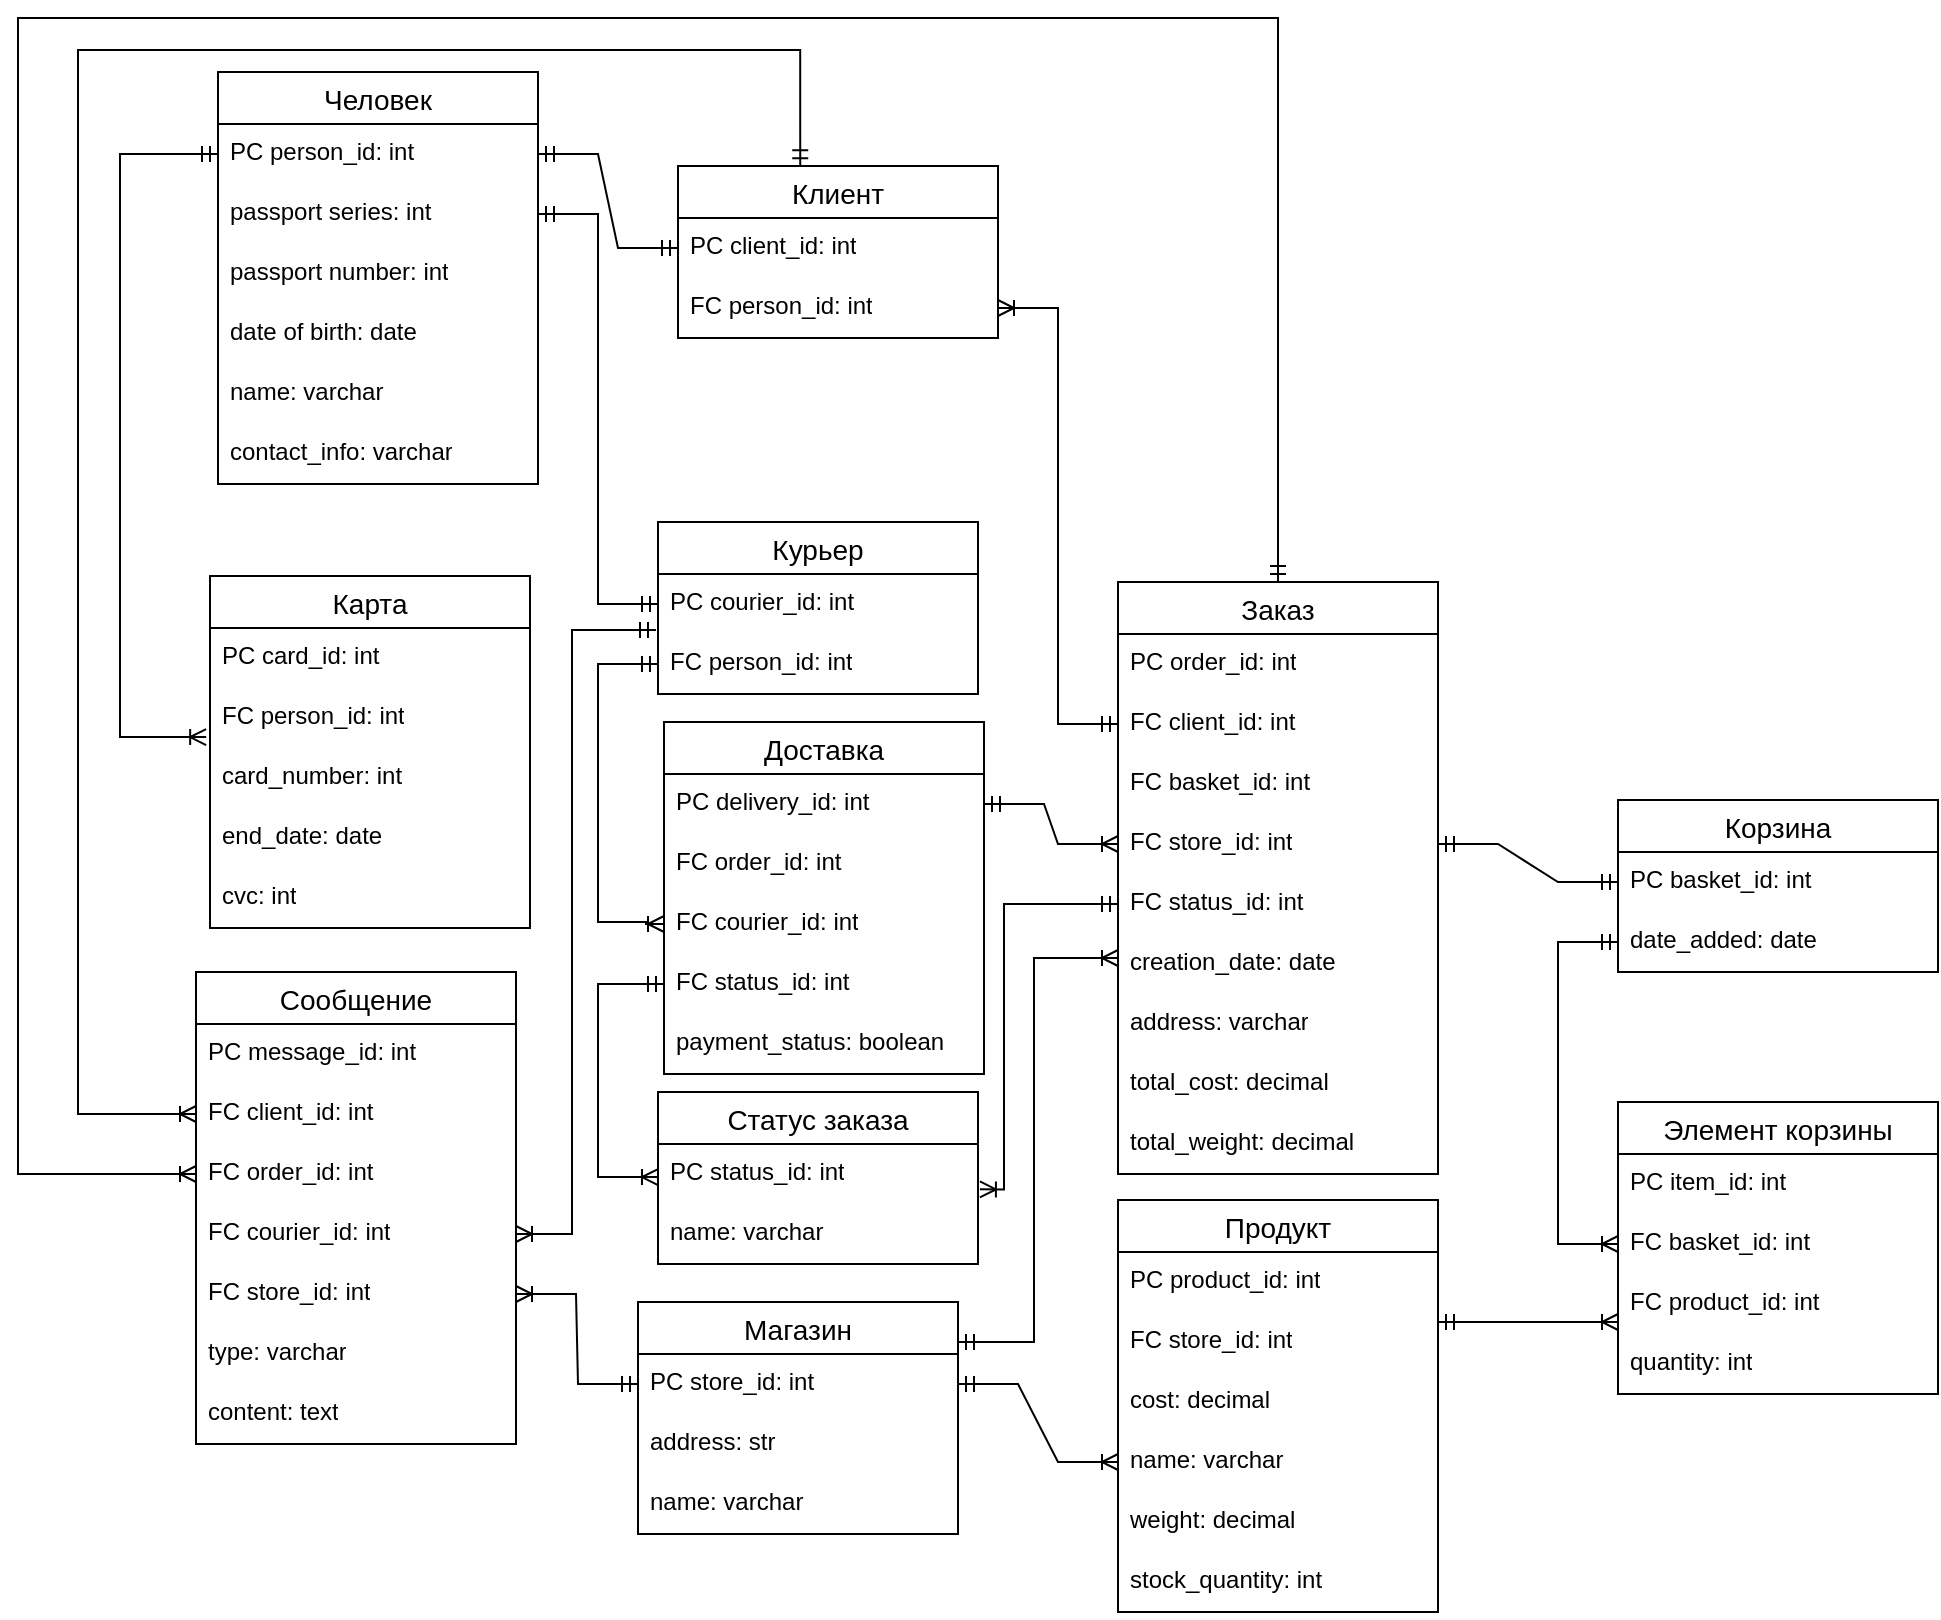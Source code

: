<mxfile version="27.0.6">
  <diagram id="C5RBs43oDa-KdzZeNtuy" name="Page-1">
    <mxGraphModel dx="2500" dy="2152" grid="0" gridSize="10" guides="1" tooltips="1" connect="1" arrows="1" fold="1" page="1" pageScale="1" pageWidth="827" pageHeight="1169" math="0" shadow="0">
      <root>
        <mxCell id="WIyWlLk6GJQsqaUBKTNV-0" />
        <mxCell id="WIyWlLk6GJQsqaUBKTNV-1" parent="WIyWlLk6GJQsqaUBKTNV-0" />
        <mxCell id="uHgXKXDIV87PHhydVyIA-24" value="Заказ" style="swimlane;fontStyle=0;childLayout=stackLayout;horizontal=1;startSize=26;horizontalStack=0;resizeParent=1;resizeParentMax=0;resizeLast=0;collapsible=1;marginBottom=0;align=center;fontSize=14;" parent="WIyWlLk6GJQsqaUBKTNV-1" vertex="1">
          <mxGeometry x="290" y="280" width="160" height="296" as="geometry" />
        </mxCell>
        <mxCell id="uHgXKXDIV87PHhydVyIA-25" value="PC order_id: int" style="text;strokeColor=none;fillColor=none;spacingLeft=4;spacingRight=4;overflow=hidden;rotatable=0;points=[[0,0.5],[1,0.5]];portConstraint=eastwest;fontSize=12;whiteSpace=wrap;html=1;" parent="uHgXKXDIV87PHhydVyIA-24" vertex="1">
          <mxGeometry y="26" width="160" height="30" as="geometry" />
        </mxCell>
        <mxCell id="uHgXKXDIV87PHhydVyIA-26" value="FC client_id: int" style="text;strokeColor=none;fillColor=none;spacingLeft=4;spacingRight=4;overflow=hidden;rotatable=0;points=[[0,0.5],[1,0.5]];portConstraint=eastwest;fontSize=12;whiteSpace=wrap;html=1;" parent="uHgXKXDIV87PHhydVyIA-24" vertex="1">
          <mxGeometry y="56" width="160" height="30" as="geometry" />
        </mxCell>
        <mxCell id="uHgXKXDIV87PHhydVyIA-133" value="FC basket_id: int" style="text;strokeColor=none;fillColor=none;spacingLeft=4;spacingRight=4;overflow=hidden;rotatable=0;points=[[0,0.5],[1,0.5]];portConstraint=eastwest;fontSize=12;whiteSpace=wrap;html=1;" parent="uHgXKXDIV87PHhydVyIA-24" vertex="1">
          <mxGeometry y="86" width="160" height="30" as="geometry" />
        </mxCell>
        <mxCell id="uHgXKXDIV87PHhydVyIA-27" value="FC store_id: int" style="text;strokeColor=none;fillColor=none;spacingLeft=4;spacingRight=4;overflow=hidden;rotatable=0;points=[[0,0.5],[1,0.5]];portConstraint=eastwest;fontSize=12;whiteSpace=wrap;html=1;" parent="uHgXKXDIV87PHhydVyIA-24" vertex="1">
          <mxGeometry y="116" width="160" height="30" as="geometry" />
        </mxCell>
        <mxCell id="uHgXKXDIV87PHhydVyIA-33" value="FC status_id: int" style="text;strokeColor=none;fillColor=none;spacingLeft=4;spacingRight=4;overflow=hidden;rotatable=0;points=[[0,0.5],[1,0.5]];portConstraint=eastwest;fontSize=12;whiteSpace=wrap;html=1;" parent="uHgXKXDIV87PHhydVyIA-24" vertex="1">
          <mxGeometry y="146" width="160" height="30" as="geometry" />
        </mxCell>
        <mxCell id="uHgXKXDIV87PHhydVyIA-32" value="creation_date: date" style="text;strokeColor=none;fillColor=none;spacingLeft=4;spacingRight=4;overflow=hidden;rotatable=0;points=[[0,0.5],[1,0.5]];portConstraint=eastwest;fontSize=12;whiteSpace=wrap;html=1;" parent="uHgXKXDIV87PHhydVyIA-24" vertex="1">
          <mxGeometry y="176" width="160" height="30" as="geometry" />
        </mxCell>
        <mxCell id="uHgXKXDIV87PHhydVyIA-134" value="address: varchar" style="text;strokeColor=none;fillColor=none;spacingLeft=4;spacingRight=4;overflow=hidden;rotatable=0;points=[[0,0.5],[1,0.5]];portConstraint=eastwest;fontSize=12;whiteSpace=wrap;html=1;" parent="uHgXKXDIV87PHhydVyIA-24" vertex="1">
          <mxGeometry y="206" width="160" height="30" as="geometry" />
        </mxCell>
        <mxCell id="0RMUDWUstoebkGsscd-a-1" value="total_cost: decimal" style="text;strokeColor=none;fillColor=none;spacingLeft=4;spacingRight=4;overflow=hidden;rotatable=0;points=[[0,0.5],[1,0.5]];portConstraint=eastwest;fontSize=12;whiteSpace=wrap;html=1;" parent="uHgXKXDIV87PHhydVyIA-24" vertex="1">
          <mxGeometry y="236" width="160" height="30" as="geometry" />
        </mxCell>
        <mxCell id="uHgXKXDIV87PHhydVyIA-34" value="total_weight: decimal" style="text;strokeColor=none;fillColor=none;spacingLeft=4;spacingRight=4;overflow=hidden;rotatable=0;points=[[0,0.5],[1,0.5]];portConstraint=eastwest;fontSize=12;whiteSpace=wrap;html=1;" parent="uHgXKXDIV87PHhydVyIA-24" vertex="1">
          <mxGeometry y="266" width="160" height="30" as="geometry" />
        </mxCell>
        <mxCell id="uHgXKXDIV87PHhydVyIA-28" value="Магазин" style="swimlane;fontStyle=0;childLayout=stackLayout;horizontal=1;startSize=26;horizontalStack=0;resizeParent=1;resizeParentMax=0;resizeLast=0;collapsible=1;marginBottom=0;align=center;fontSize=14;" parent="WIyWlLk6GJQsqaUBKTNV-1" vertex="1">
          <mxGeometry x="50" y="640" width="160" height="116" as="geometry" />
        </mxCell>
        <mxCell id="uHgXKXDIV87PHhydVyIA-29" value="PC store_id: int" style="text;strokeColor=none;fillColor=none;spacingLeft=4;spacingRight=4;overflow=hidden;rotatable=0;points=[[0,0.5],[1,0.5]];portConstraint=eastwest;fontSize=12;whiteSpace=wrap;html=1;" parent="uHgXKXDIV87PHhydVyIA-28" vertex="1">
          <mxGeometry y="26" width="160" height="30" as="geometry" />
        </mxCell>
        <mxCell id="uHgXKXDIV87PHhydVyIA-31" value="address: str" style="text;strokeColor=none;fillColor=none;spacingLeft=4;spacingRight=4;overflow=hidden;rotatable=0;points=[[0,0.5],[1,0.5]];portConstraint=eastwest;fontSize=12;whiteSpace=wrap;html=1;" parent="uHgXKXDIV87PHhydVyIA-28" vertex="1">
          <mxGeometry y="56" width="160" height="30" as="geometry" />
        </mxCell>
        <mxCell id="uHgXKXDIV87PHhydVyIA-30" value="name: varchar" style="text;strokeColor=none;fillColor=none;spacingLeft=4;spacingRight=4;overflow=hidden;rotatable=0;points=[[0,0.5],[1,0.5]];portConstraint=eastwest;fontSize=12;whiteSpace=wrap;html=1;" parent="uHgXKXDIV87PHhydVyIA-28" vertex="1">
          <mxGeometry y="86" width="160" height="30" as="geometry" />
        </mxCell>
        <mxCell id="uHgXKXDIV87PHhydVyIA-35" value="Клиент" style="swimlane;fontStyle=0;childLayout=stackLayout;horizontal=1;startSize=26;horizontalStack=0;resizeParent=1;resizeParentMax=0;resizeLast=0;collapsible=1;marginBottom=0;align=center;fontSize=14;" parent="WIyWlLk6GJQsqaUBKTNV-1" vertex="1">
          <mxGeometry x="70" y="72" width="160" height="86" as="geometry" />
        </mxCell>
        <mxCell id="uHgXKXDIV87PHhydVyIA-36" value="PC client_id: int" style="text;strokeColor=none;fillColor=none;spacingLeft=4;spacingRight=4;overflow=hidden;rotatable=0;points=[[0,0.5],[1,0.5]];portConstraint=eastwest;fontSize=12;whiteSpace=wrap;html=1;" parent="uHgXKXDIV87PHhydVyIA-35" vertex="1">
          <mxGeometry y="26" width="160" height="30" as="geometry" />
        </mxCell>
        <mxCell id="uHgXKXDIV87PHhydVyIA-75" value="FC person_id: int" style="text;strokeColor=none;fillColor=none;spacingLeft=4;spacingRight=4;overflow=hidden;rotatable=0;points=[[0,0.5],[1,0.5]];portConstraint=eastwest;fontSize=12;whiteSpace=wrap;html=1;" parent="uHgXKXDIV87PHhydVyIA-35" vertex="1">
          <mxGeometry y="56" width="160" height="30" as="geometry" />
        </mxCell>
        <mxCell id="uHgXKXDIV87PHhydVyIA-40" value="Карта" style="swimlane;fontStyle=0;childLayout=stackLayout;horizontal=1;startSize=26;horizontalStack=0;resizeParent=1;resizeParentMax=0;resizeLast=0;collapsible=1;marginBottom=0;align=center;fontSize=14;" parent="WIyWlLk6GJQsqaUBKTNV-1" vertex="1">
          <mxGeometry x="-164" y="277" width="160" height="176" as="geometry" />
        </mxCell>
        <mxCell id="uHgXKXDIV87PHhydVyIA-41" value="PC card_id: int" style="text;strokeColor=none;fillColor=none;spacingLeft=4;spacingRight=4;overflow=hidden;rotatable=0;points=[[0,0.5],[1,0.5]];portConstraint=eastwest;fontSize=12;whiteSpace=wrap;html=1;" parent="uHgXKXDIV87PHhydVyIA-40" vertex="1">
          <mxGeometry y="26" width="160" height="30" as="geometry" />
        </mxCell>
        <mxCell id="uHgXKXDIV87PHhydVyIA-44" value="FC person_id: int" style="text;strokeColor=none;fillColor=none;spacingLeft=4;spacingRight=4;overflow=hidden;rotatable=0;points=[[0,0.5],[1,0.5]];portConstraint=eastwest;fontSize=12;whiteSpace=wrap;html=1;" parent="uHgXKXDIV87PHhydVyIA-40" vertex="1">
          <mxGeometry y="56" width="160" height="30" as="geometry" />
        </mxCell>
        <mxCell id="uHgXKXDIV87PHhydVyIA-42" value="card_number: int" style="text;strokeColor=none;fillColor=none;spacingLeft=4;spacingRight=4;overflow=hidden;rotatable=0;points=[[0,0.5],[1,0.5]];portConstraint=eastwest;fontSize=12;whiteSpace=wrap;html=1;" parent="uHgXKXDIV87PHhydVyIA-40" vertex="1">
          <mxGeometry y="86" width="160" height="30" as="geometry" />
        </mxCell>
        <mxCell id="uHgXKXDIV87PHhydVyIA-43" value="end_date: date" style="text;strokeColor=none;fillColor=none;spacingLeft=4;spacingRight=4;overflow=hidden;rotatable=0;points=[[0,0.5],[1,0.5]];portConstraint=eastwest;fontSize=12;whiteSpace=wrap;html=1;" parent="uHgXKXDIV87PHhydVyIA-40" vertex="1">
          <mxGeometry y="116" width="160" height="30" as="geometry" />
        </mxCell>
        <mxCell id="Mgf8_Fj7fEOuYmdhHb_0-0" value="cvc: int" style="text;strokeColor=none;fillColor=none;spacingLeft=4;spacingRight=4;overflow=hidden;rotatable=0;points=[[0,0.5],[1,0.5]];portConstraint=eastwest;fontSize=12;whiteSpace=wrap;html=1;" vertex="1" parent="uHgXKXDIV87PHhydVyIA-40">
          <mxGeometry y="146" width="160" height="30" as="geometry" />
        </mxCell>
        <mxCell id="uHgXKXDIV87PHhydVyIA-45" value="Продукт" style="swimlane;fontStyle=0;childLayout=stackLayout;horizontal=1;startSize=26;horizontalStack=0;resizeParent=1;resizeParentMax=0;resizeLast=0;collapsible=1;marginBottom=0;align=center;fontSize=14;" parent="WIyWlLk6GJQsqaUBKTNV-1" vertex="1">
          <mxGeometry x="290" y="589" width="160" height="206" as="geometry" />
        </mxCell>
        <mxCell id="uHgXKXDIV87PHhydVyIA-46" value="PC product_id: int" style="text;strokeColor=none;fillColor=none;spacingLeft=4;spacingRight=4;overflow=hidden;rotatable=0;points=[[0,0.5],[1,0.5]];portConstraint=eastwest;fontSize=12;whiteSpace=wrap;html=1;" parent="uHgXKXDIV87PHhydVyIA-45" vertex="1">
          <mxGeometry y="26" width="160" height="30" as="geometry" />
        </mxCell>
        <mxCell id="uHgXKXDIV87PHhydVyIA-50" value="FC store_id: int" style="text;strokeColor=none;fillColor=none;spacingLeft=4;spacingRight=4;overflow=hidden;rotatable=0;points=[[0,0.5],[1,0.5]];portConstraint=eastwest;fontSize=12;whiteSpace=wrap;html=1;" parent="uHgXKXDIV87PHhydVyIA-45" vertex="1">
          <mxGeometry y="56" width="160" height="30" as="geometry" />
        </mxCell>
        <mxCell id="0RMUDWUstoebkGsscd-a-0" value="cost: decimal" style="text;strokeColor=none;fillColor=none;spacingLeft=4;spacingRight=4;overflow=hidden;rotatable=0;points=[[0,0.5],[1,0.5]];portConstraint=eastwest;fontSize=12;whiteSpace=wrap;html=1;" parent="uHgXKXDIV87PHhydVyIA-45" vertex="1">
          <mxGeometry y="86" width="160" height="30" as="geometry" />
        </mxCell>
        <mxCell id="uHgXKXDIV87PHhydVyIA-47" value="name: varchar" style="text;strokeColor=none;fillColor=none;spacingLeft=4;spacingRight=4;overflow=hidden;rotatable=0;points=[[0,0.5],[1,0.5]];portConstraint=eastwest;fontSize=12;whiteSpace=wrap;html=1;" parent="uHgXKXDIV87PHhydVyIA-45" vertex="1">
          <mxGeometry y="116" width="160" height="30" as="geometry" />
        </mxCell>
        <mxCell id="uHgXKXDIV87PHhydVyIA-48" value="weight: decimal" style="text;strokeColor=none;fillColor=none;spacingLeft=4;spacingRight=4;overflow=hidden;rotatable=0;points=[[0,0.5],[1,0.5]];portConstraint=eastwest;fontSize=12;whiteSpace=wrap;html=1;" parent="uHgXKXDIV87PHhydVyIA-45" vertex="1">
          <mxGeometry y="146" width="160" height="30" as="geometry" />
        </mxCell>
        <mxCell id="uHgXKXDIV87PHhydVyIA-49" value="stock_quantity: int" style="text;strokeColor=none;fillColor=none;spacingLeft=4;spacingRight=4;overflow=hidden;rotatable=0;points=[[0,0.5],[1,0.5]];portConstraint=eastwest;fontSize=12;whiteSpace=wrap;html=1;" parent="uHgXKXDIV87PHhydVyIA-45" vertex="1">
          <mxGeometry y="176" width="160" height="30" as="geometry" />
        </mxCell>
        <mxCell id="uHgXKXDIV87PHhydVyIA-51" value="Корзина" style="swimlane;fontStyle=0;childLayout=stackLayout;horizontal=1;startSize=26;horizontalStack=0;resizeParent=1;resizeParentMax=0;resizeLast=0;collapsible=1;marginBottom=0;align=center;fontSize=14;" parent="WIyWlLk6GJQsqaUBKTNV-1" vertex="1">
          <mxGeometry x="540" y="389" width="160" height="86" as="geometry" />
        </mxCell>
        <mxCell id="uHgXKXDIV87PHhydVyIA-52" value="PC basket_id: int" style="text;strokeColor=none;fillColor=none;spacingLeft=4;spacingRight=4;overflow=hidden;rotatable=0;points=[[0,0.5],[1,0.5]];portConstraint=eastwest;fontSize=12;whiteSpace=wrap;html=1;" parent="uHgXKXDIV87PHhydVyIA-51" vertex="1">
          <mxGeometry y="26" width="160" height="30" as="geometry" />
        </mxCell>
        <mxCell id="uHgXKXDIV87PHhydVyIA-54" value="date_added: date" style="text;strokeColor=none;fillColor=none;spacingLeft=4;spacingRight=4;overflow=hidden;rotatable=0;points=[[0,0.5],[1,0.5]];portConstraint=eastwest;fontSize=12;whiteSpace=wrap;html=1;" parent="uHgXKXDIV87PHhydVyIA-51" vertex="1">
          <mxGeometry y="56" width="160" height="30" as="geometry" />
        </mxCell>
        <mxCell id="uHgXKXDIV87PHhydVyIA-55" value="Элемент корзины" style="swimlane;fontStyle=0;childLayout=stackLayout;horizontal=1;startSize=26;horizontalStack=0;resizeParent=1;resizeParentMax=0;resizeLast=0;collapsible=1;marginBottom=0;align=center;fontSize=14;" parent="WIyWlLk6GJQsqaUBKTNV-1" vertex="1">
          <mxGeometry x="540" y="540" width="160" height="146" as="geometry" />
        </mxCell>
        <mxCell id="uHgXKXDIV87PHhydVyIA-56" value="PC item_id: int" style="text;strokeColor=none;fillColor=none;spacingLeft=4;spacingRight=4;overflow=hidden;rotatable=0;points=[[0,0.5],[1,0.5]];portConstraint=eastwest;fontSize=12;whiteSpace=wrap;html=1;" parent="uHgXKXDIV87PHhydVyIA-55" vertex="1">
          <mxGeometry y="26" width="160" height="30" as="geometry" />
        </mxCell>
        <mxCell id="uHgXKXDIV87PHhydVyIA-57" value="FC basket_id: int" style="text;strokeColor=none;fillColor=none;spacingLeft=4;spacingRight=4;overflow=hidden;rotatable=0;points=[[0,0.5],[1,0.5]];portConstraint=eastwest;fontSize=12;whiteSpace=wrap;html=1;" parent="uHgXKXDIV87PHhydVyIA-55" vertex="1">
          <mxGeometry y="56" width="160" height="30" as="geometry" />
        </mxCell>
        <mxCell id="uHgXKXDIV87PHhydVyIA-59" value="FC product_id: int" style="text;strokeColor=none;fillColor=none;spacingLeft=4;spacingRight=4;overflow=hidden;rotatable=0;points=[[0,0.5],[1,0.5]];portConstraint=eastwest;fontSize=12;whiteSpace=wrap;html=1;" parent="uHgXKXDIV87PHhydVyIA-55" vertex="1">
          <mxGeometry y="86" width="160" height="30" as="geometry" />
        </mxCell>
        <mxCell id="uHgXKXDIV87PHhydVyIA-60" value="quantity: int" style="text;strokeColor=none;fillColor=none;spacingLeft=4;spacingRight=4;overflow=hidden;rotatable=0;points=[[0,0.5],[1,0.5]];portConstraint=eastwest;fontSize=12;whiteSpace=wrap;html=1;" parent="uHgXKXDIV87PHhydVyIA-55" vertex="1">
          <mxGeometry y="116" width="160" height="30" as="geometry" />
        </mxCell>
        <mxCell id="uHgXKXDIV87PHhydVyIA-105" value="" style="edgeStyle=orthogonalEdgeStyle;fontSize=12;html=1;endArrow=ERoneToMany;startArrow=ERmandOne;rounded=0;" parent="uHgXKXDIV87PHhydVyIA-55" edge="1">
          <mxGeometry width="100" height="100" relative="1" as="geometry">
            <mxPoint x="-90" y="110" as="sourcePoint" />
            <mxPoint y="110" as="targetPoint" />
            <Array as="points">
              <mxPoint x="-90" y="110" />
            </Array>
          </mxGeometry>
        </mxCell>
        <mxCell id="uHgXKXDIV87PHhydVyIA-61" value="Доставка" style="swimlane;fontStyle=0;childLayout=stackLayout;horizontal=1;startSize=26;horizontalStack=0;resizeParent=1;resizeParentMax=0;resizeLast=0;collapsible=1;marginBottom=0;align=center;fontSize=14;" parent="WIyWlLk6GJQsqaUBKTNV-1" vertex="1">
          <mxGeometry x="63" y="350" width="160" height="176" as="geometry" />
        </mxCell>
        <mxCell id="uHgXKXDIV87PHhydVyIA-62" value="PC delivery_id: int" style="text;strokeColor=none;fillColor=none;spacingLeft=4;spacingRight=4;overflow=hidden;rotatable=0;points=[[0,0.5],[1,0.5]];portConstraint=eastwest;fontSize=12;whiteSpace=wrap;html=1;" parent="uHgXKXDIV87PHhydVyIA-61" vertex="1">
          <mxGeometry y="26" width="160" height="30" as="geometry" />
        </mxCell>
        <mxCell id="uHgXKXDIV87PHhydVyIA-63" value="FC order_id: int" style="text;strokeColor=none;fillColor=none;spacingLeft=4;spacingRight=4;overflow=hidden;rotatable=0;points=[[0,0.5],[1,0.5]];portConstraint=eastwest;fontSize=12;whiteSpace=wrap;html=1;" parent="uHgXKXDIV87PHhydVyIA-61" vertex="1">
          <mxGeometry y="56" width="160" height="30" as="geometry" />
        </mxCell>
        <mxCell id="uHgXKXDIV87PHhydVyIA-64" value="FC courier_id: int" style="text;strokeColor=none;fillColor=none;spacingLeft=4;spacingRight=4;overflow=hidden;rotatable=0;points=[[0,0.5],[1,0.5]];portConstraint=eastwest;fontSize=12;whiteSpace=wrap;html=1;" parent="uHgXKXDIV87PHhydVyIA-61" vertex="1">
          <mxGeometry y="86" width="160" height="30" as="geometry" />
        </mxCell>
        <mxCell id="uHgXKXDIV87PHhydVyIA-65" value="FC status_id: int" style="text;strokeColor=none;fillColor=none;spacingLeft=4;spacingRight=4;overflow=hidden;rotatable=0;points=[[0,0.5],[1,0.5]];portConstraint=eastwest;fontSize=12;whiteSpace=wrap;html=1;" parent="uHgXKXDIV87PHhydVyIA-61" vertex="1">
          <mxGeometry y="116" width="160" height="30" as="geometry" />
        </mxCell>
        <mxCell id="uHgXKXDIV87PHhydVyIA-70" value="payment_status: boolean" style="text;strokeColor=none;fillColor=none;spacingLeft=4;spacingRight=4;overflow=hidden;rotatable=0;points=[[0,0.5],[1,0.5]];portConstraint=eastwest;fontSize=12;whiteSpace=wrap;html=1;" parent="uHgXKXDIV87PHhydVyIA-61" vertex="1">
          <mxGeometry y="146" width="160" height="30" as="geometry" />
        </mxCell>
        <mxCell id="uHgXKXDIV87PHhydVyIA-66" value="Курьер" style="swimlane;fontStyle=0;childLayout=stackLayout;horizontal=1;startSize=26;horizontalStack=0;resizeParent=1;resizeParentMax=0;resizeLast=0;collapsible=1;marginBottom=0;align=center;fontSize=14;" parent="WIyWlLk6GJQsqaUBKTNV-1" vertex="1">
          <mxGeometry x="60" y="250" width="160" height="86" as="geometry" />
        </mxCell>
        <mxCell id="uHgXKXDIV87PHhydVyIA-68" value="PC courier_id: int" style="text;strokeColor=none;fillColor=none;spacingLeft=4;spacingRight=4;overflow=hidden;rotatable=0;points=[[0,0.5],[1,0.5]];portConstraint=eastwest;fontSize=12;whiteSpace=wrap;html=1;" parent="uHgXKXDIV87PHhydVyIA-66" vertex="1">
          <mxGeometry y="26" width="160" height="30" as="geometry" />
        </mxCell>
        <mxCell id="uHgXKXDIV87PHhydVyIA-78" value="FC person_id: int" style="text;strokeColor=none;fillColor=none;spacingLeft=4;spacingRight=4;overflow=hidden;rotatable=0;points=[[0,0.5],[1,0.5]];portConstraint=eastwest;fontSize=12;whiteSpace=wrap;html=1;" parent="uHgXKXDIV87PHhydVyIA-66" vertex="1">
          <mxGeometry y="56" width="160" height="30" as="geometry" />
        </mxCell>
        <mxCell id="uHgXKXDIV87PHhydVyIA-71" value="Человек" style="swimlane;fontStyle=0;childLayout=stackLayout;horizontal=1;startSize=26;horizontalStack=0;resizeParent=1;resizeParentMax=0;resizeLast=0;collapsible=1;marginBottom=0;align=center;fontSize=14;" parent="WIyWlLk6GJQsqaUBKTNV-1" vertex="1">
          <mxGeometry x="-160" y="25" width="160" height="206" as="geometry" />
        </mxCell>
        <mxCell id="uHgXKXDIV87PHhydVyIA-72" value="PC person_id: int" style="text;strokeColor=none;fillColor=none;spacingLeft=4;spacingRight=4;overflow=hidden;rotatable=0;points=[[0,0.5],[1,0.5]];portConstraint=eastwest;fontSize=12;whiteSpace=wrap;html=1;" parent="uHgXKXDIV87PHhydVyIA-71" vertex="1">
          <mxGeometry y="26" width="160" height="30" as="geometry" />
        </mxCell>
        <mxCell id="uHgXKXDIV87PHhydVyIA-39" value="passport series: int" style="text;strokeColor=none;fillColor=none;spacingLeft=4;spacingRight=4;overflow=hidden;rotatable=0;points=[[0,0.5],[1,0.5]];portConstraint=eastwest;fontSize=12;whiteSpace=wrap;html=1;" parent="uHgXKXDIV87PHhydVyIA-71" vertex="1">
          <mxGeometry y="56" width="160" height="30" as="geometry" />
        </mxCell>
        <mxCell id="uHgXKXDIV87PHhydVyIA-137" value="passport number: int" style="text;strokeColor=none;fillColor=none;spacingLeft=4;spacingRight=4;overflow=hidden;rotatable=0;points=[[0,0.5],[1,0.5]];portConstraint=eastwest;fontSize=12;whiteSpace=wrap;html=1;" parent="uHgXKXDIV87PHhydVyIA-71" vertex="1">
          <mxGeometry y="86" width="160" height="30" as="geometry" />
        </mxCell>
        <mxCell id="uHgXKXDIV87PHhydVyIA-138" value="date of birth: date" style="text;strokeColor=none;fillColor=none;spacingLeft=4;spacingRight=4;overflow=hidden;rotatable=0;points=[[0,0.5],[1,0.5]];portConstraint=eastwest;fontSize=12;whiteSpace=wrap;html=1;" parent="uHgXKXDIV87PHhydVyIA-71" vertex="1">
          <mxGeometry y="116" width="160" height="30" as="geometry" />
        </mxCell>
        <mxCell id="uHgXKXDIV87PHhydVyIA-73" value="name: varchar" style="text;strokeColor=none;fillColor=none;spacingLeft=4;spacingRight=4;overflow=hidden;rotatable=0;points=[[0,0.5],[1,0.5]];portConstraint=eastwest;fontSize=12;whiteSpace=wrap;html=1;" parent="uHgXKXDIV87PHhydVyIA-71" vertex="1">
          <mxGeometry y="146" width="160" height="30" as="geometry" />
        </mxCell>
        <mxCell id="uHgXKXDIV87PHhydVyIA-74" value="contact_info: varchar" style="text;strokeColor=none;fillColor=none;spacingLeft=4;spacingRight=4;overflow=hidden;rotatable=0;points=[[0,0.5],[1,0.5]];portConstraint=eastwest;fontSize=12;whiteSpace=wrap;html=1;" parent="uHgXKXDIV87PHhydVyIA-71" vertex="1">
          <mxGeometry y="176" width="160" height="30" as="geometry" />
        </mxCell>
        <mxCell id="uHgXKXDIV87PHhydVyIA-80" value="Сообщение" style="swimlane;fontStyle=0;childLayout=stackLayout;horizontal=1;startSize=26;horizontalStack=0;resizeParent=1;resizeParentMax=0;resizeLast=0;collapsible=1;marginBottom=0;align=center;fontSize=14;" parent="WIyWlLk6GJQsqaUBKTNV-1" vertex="1">
          <mxGeometry x="-171" y="475" width="160" height="236" as="geometry" />
        </mxCell>
        <mxCell id="uHgXKXDIV87PHhydVyIA-81" value="PC message_id: int" style="text;strokeColor=none;fillColor=none;spacingLeft=4;spacingRight=4;overflow=hidden;rotatable=0;points=[[0,0.5],[1,0.5]];portConstraint=eastwest;fontSize=12;whiteSpace=wrap;html=1;" parent="uHgXKXDIV87PHhydVyIA-80" vertex="1">
          <mxGeometry y="26" width="160" height="30" as="geometry" />
        </mxCell>
        <mxCell id="uHgXKXDIV87PHhydVyIA-92" value="FC client_id: int" style="text;strokeColor=none;fillColor=none;spacingLeft=4;spacingRight=4;overflow=hidden;rotatable=0;points=[[0,0.5],[1,0.5]];portConstraint=eastwest;fontSize=12;whiteSpace=wrap;html=1;" parent="uHgXKXDIV87PHhydVyIA-80" vertex="1">
          <mxGeometry y="56" width="160" height="30" as="geometry" />
        </mxCell>
        <mxCell id="uHgXKXDIV87PHhydVyIA-82" value="FC order_id: int" style="text;strokeColor=none;fillColor=none;spacingLeft=4;spacingRight=4;overflow=hidden;rotatable=0;points=[[0,0.5],[1,0.5]];portConstraint=eastwest;fontSize=12;whiteSpace=wrap;html=1;" parent="uHgXKXDIV87PHhydVyIA-80" vertex="1">
          <mxGeometry y="86" width="160" height="30" as="geometry" />
        </mxCell>
        <mxCell id="uHgXKXDIV87PHhydVyIA-118" value="FC courier_id: int" style="text;strokeColor=none;fillColor=none;spacingLeft=4;spacingRight=4;overflow=hidden;rotatable=0;points=[[0,0.5],[1,0.5]];portConstraint=eastwest;fontSize=12;whiteSpace=wrap;html=1;" parent="uHgXKXDIV87PHhydVyIA-80" vertex="1">
          <mxGeometry y="116" width="160" height="30" as="geometry" />
        </mxCell>
        <mxCell id="uHgXKXDIV87PHhydVyIA-91" value="FC store_id: int" style="text;strokeColor=none;fillColor=none;spacingLeft=4;spacingRight=4;overflow=hidden;rotatable=0;points=[[0,0.5],[1,0.5]];portConstraint=eastwest;fontSize=12;whiteSpace=wrap;html=1;" parent="uHgXKXDIV87PHhydVyIA-80" vertex="1">
          <mxGeometry y="146" width="160" height="30" as="geometry" />
        </mxCell>
        <mxCell id="uHgXKXDIV87PHhydVyIA-83" value="type: varchar" style="text;strokeColor=none;fillColor=none;spacingLeft=4;spacingRight=4;overflow=hidden;rotatable=0;points=[[0,0.5],[1,0.5]];portConstraint=eastwest;fontSize=12;whiteSpace=wrap;html=1;" parent="uHgXKXDIV87PHhydVyIA-80" vertex="1">
          <mxGeometry y="176" width="160" height="30" as="geometry" />
        </mxCell>
        <mxCell id="uHgXKXDIV87PHhydVyIA-84" value="content: text" style="text;strokeColor=none;fillColor=none;spacingLeft=4;spacingRight=4;overflow=hidden;rotatable=0;points=[[0,0.5],[1,0.5]];portConstraint=eastwest;fontSize=12;whiteSpace=wrap;html=1;" parent="uHgXKXDIV87PHhydVyIA-80" vertex="1">
          <mxGeometry y="206" width="160" height="30" as="geometry" />
        </mxCell>
        <mxCell id="uHgXKXDIV87PHhydVyIA-86" value="" style="edgeStyle=entityRelationEdgeStyle;fontSize=12;html=1;endArrow=ERmandOne;startArrow=ERmandOne;rounded=0;entryX=0;entryY=0.5;entryDx=0;entryDy=0;exitX=1;exitY=0.5;exitDx=0;exitDy=0;" parent="WIyWlLk6GJQsqaUBKTNV-1" source="uHgXKXDIV87PHhydVyIA-72" target="uHgXKXDIV87PHhydVyIA-36" edge="1">
          <mxGeometry width="100" height="100" relative="1" as="geometry">
            <mxPoint x="450" y="200" as="sourcePoint" />
            <mxPoint x="550" y="100" as="targetPoint" />
          </mxGeometry>
        </mxCell>
        <mxCell id="uHgXKXDIV87PHhydVyIA-87" value="" style="edgeStyle=entityRelationEdgeStyle;fontSize=12;html=1;endArrow=ERmandOne;startArrow=ERmandOne;rounded=0;exitX=0;exitY=0.5;exitDx=0;exitDy=0;entryX=1;entryY=0.5;entryDx=0;entryDy=0;" parent="WIyWlLk6GJQsqaUBKTNV-1" source="uHgXKXDIV87PHhydVyIA-68" target="uHgXKXDIV87PHhydVyIA-39" edge="1">
          <mxGeometry width="100" height="100" relative="1" as="geometry">
            <mxPoint x="190" y="270" as="sourcePoint" />
            <mxPoint x="290" y="170" as="targetPoint" />
          </mxGeometry>
        </mxCell>
        <mxCell id="uHgXKXDIV87PHhydVyIA-90" value="" style="edgeStyle=orthogonalEdgeStyle;fontSize=12;html=1;endArrow=ERoneToMany;startArrow=ERmandOne;rounded=0;entryX=-0.012;entryY=0.818;entryDx=0;entryDy=0;entryPerimeter=0;exitX=0;exitY=0.5;exitDx=0;exitDy=0;labelBackgroundColor=default;" parent="WIyWlLk6GJQsqaUBKTNV-1" source="uHgXKXDIV87PHhydVyIA-72" target="uHgXKXDIV87PHhydVyIA-44" edge="1">
          <mxGeometry width="100" height="100" relative="1" as="geometry">
            <mxPoint x="270" y="130" as="sourcePoint" />
            <mxPoint x="370" y="30" as="targetPoint" />
            <Array as="points">
              <mxPoint x="-209" y="66" />
              <mxPoint x="-209" y="357" />
            </Array>
          </mxGeometry>
        </mxCell>
        <mxCell id="uHgXKXDIV87PHhydVyIA-95" value="" style="edgeStyle=entityRelationEdgeStyle;fontSize=12;html=1;endArrow=ERoneToMany;startArrow=ERmandOne;rounded=0;entryX=0;entryY=0.5;entryDx=0;entryDy=0;exitX=1;exitY=0.5;exitDx=0;exitDy=0;" parent="WIyWlLk6GJQsqaUBKTNV-1" source="uHgXKXDIV87PHhydVyIA-29" target="uHgXKXDIV87PHhydVyIA-47" edge="1">
          <mxGeometry width="100" height="100" relative="1" as="geometry">
            <mxPoint x="210" y="760" as="sourcePoint" />
            <mxPoint x="310" y="660" as="targetPoint" />
          </mxGeometry>
        </mxCell>
        <mxCell id="uHgXKXDIV87PHhydVyIA-96" value="" style="edgeStyle=entityRelationEdgeStyle;fontSize=12;html=1;endArrow=ERoneToMany;startArrow=ERmandOne;rounded=0;entryX=1;entryY=0.5;entryDx=0;entryDy=0;exitX=0;exitY=0.5;exitDx=0;exitDy=0;" parent="WIyWlLk6GJQsqaUBKTNV-1" source="uHgXKXDIV87PHhydVyIA-26" target="uHgXKXDIV87PHhydVyIA-75" edge="1">
          <mxGeometry width="100" height="100" relative="1" as="geometry">
            <mxPoint x="450" y="360" as="sourcePoint" />
            <mxPoint x="540" y="150" as="targetPoint" />
          </mxGeometry>
        </mxCell>
        <mxCell id="uHgXKXDIV87PHhydVyIA-97" value="" style="edgeStyle=orthogonalEdgeStyle;fontSize=12;html=1;endArrow=ERoneToMany;startArrow=ERmandOne;rounded=0;entryX=0;entryY=0.5;entryDx=0;entryDy=0;exitX=0;exitY=0.5;exitDx=0;exitDy=0;" parent="WIyWlLk6GJQsqaUBKTNV-1" target="uHgXKXDIV87PHhydVyIA-57" edge="1">
          <mxGeometry width="100" height="100" relative="1" as="geometry">
            <mxPoint x="540" y="460" as="sourcePoint" />
            <mxPoint x="570" y="470" as="targetPoint" />
            <Array as="points">
              <mxPoint x="510" y="460" />
              <mxPoint x="510" y="611" />
            </Array>
          </mxGeometry>
        </mxCell>
        <mxCell id="uHgXKXDIV87PHhydVyIA-109" value="" style="edgeStyle=orthogonalEdgeStyle;fontSize=12;html=1;endArrow=ERoneToMany;startArrow=ERmandOne;rounded=0;exitX=0;exitY=0.5;exitDx=0;exitDy=0;entryX=0;entryY=0.5;entryDx=0;entryDy=0;" parent="WIyWlLk6GJQsqaUBKTNV-1" source="uHgXKXDIV87PHhydVyIA-78" target="uHgXKXDIV87PHhydVyIA-64" edge="1">
          <mxGeometry width="100" height="100" relative="1" as="geometry">
            <mxPoint x="260" y="510" as="sourcePoint" />
            <mxPoint x="360" y="410" as="targetPoint" />
            <Array as="points">
              <mxPoint x="30" y="321" />
              <mxPoint x="30" y="450" />
              <mxPoint x="54" y="450" />
            </Array>
          </mxGeometry>
        </mxCell>
        <mxCell id="uHgXKXDIV87PHhydVyIA-113" value="" style="edgeStyle=entityRelationEdgeStyle;fontSize=12;html=1;endArrow=ERmandOne;startArrow=ERmandOne;rounded=0;entryX=0;entryY=0.5;entryDx=0;entryDy=0;exitX=1;exitY=0.5;exitDx=0;exitDy=0;" parent="WIyWlLk6GJQsqaUBKTNV-1" source="uHgXKXDIV87PHhydVyIA-27" target="uHgXKXDIV87PHhydVyIA-52" edge="1">
          <mxGeometry width="100" height="100" relative="1" as="geometry">
            <mxPoint x="450" y="390" as="sourcePoint" />
            <mxPoint x="550" y="290" as="targetPoint" />
          </mxGeometry>
        </mxCell>
        <mxCell id="uHgXKXDIV87PHhydVyIA-115" value="" style="edgeStyle=orthogonalEdgeStyle;fontSize=12;html=1;endArrow=ERoneToMany;startArrow=ERmandOne;rounded=0;exitX=1;exitY=-0.2;exitDx=0;exitDy=0;exitPerimeter=0;" parent="WIyWlLk6GJQsqaUBKTNV-1" source="uHgXKXDIV87PHhydVyIA-29" edge="1">
          <mxGeometry width="100" height="100" relative="1" as="geometry">
            <mxPoint x="180" y="640" as="sourcePoint" />
            <mxPoint x="290" y="468" as="targetPoint" />
            <Array as="points">
              <mxPoint x="248" y="660" />
              <mxPoint x="248" y="468" />
            </Array>
          </mxGeometry>
        </mxCell>
        <mxCell id="uHgXKXDIV87PHhydVyIA-120" value="" style="edgeStyle=orthogonalEdgeStyle;fontSize=12;html=1;endArrow=ERoneToMany;startArrow=ERmandOne;rounded=0;entryX=1;entryY=0.5;entryDx=0;entryDy=0;" parent="WIyWlLk6GJQsqaUBKTNV-1" target="uHgXKXDIV87PHhydVyIA-118" edge="1">
          <mxGeometry width="100" height="100" relative="1" as="geometry">
            <mxPoint x="59" y="304" as="sourcePoint" />
            <mxPoint x="-10" y="460" as="targetPoint" />
            <Array as="points">
              <mxPoint x="17" y="304" />
              <mxPoint x="17" y="606" />
            </Array>
          </mxGeometry>
        </mxCell>
        <mxCell id="uHgXKXDIV87PHhydVyIA-121" value="" style="edgeStyle=entityRelationEdgeStyle;fontSize=12;html=1;endArrow=ERoneToMany;startArrow=ERmandOne;rounded=0;entryX=1;entryY=0.5;entryDx=0;entryDy=0;exitX=0;exitY=0.5;exitDx=0;exitDy=0;" parent="WIyWlLk6GJQsqaUBKTNV-1" source="uHgXKXDIV87PHhydVyIA-29" target="uHgXKXDIV87PHhydVyIA-91" edge="1">
          <mxGeometry width="100" height="100" relative="1" as="geometry">
            <mxPoint x="40" y="700" as="sourcePoint" />
            <mxPoint x="140" y="600" as="targetPoint" />
          </mxGeometry>
        </mxCell>
        <mxCell id="uHgXKXDIV87PHhydVyIA-122" value="" style="edgeStyle=orthogonalEdgeStyle;fontSize=12;html=1;endArrow=ERoneToMany;startArrow=ERmandOne;rounded=0;entryX=0;entryY=0.5;entryDx=0;entryDy=0;exitX=0.5;exitY=0;exitDx=0;exitDy=0;elbow=vertical;" parent="WIyWlLk6GJQsqaUBKTNV-1" source="uHgXKXDIV87PHhydVyIA-24" target="uHgXKXDIV87PHhydVyIA-82" edge="1">
          <mxGeometry width="100" height="100" relative="1" as="geometry">
            <mxPoint x="290" y="140" as="sourcePoint" />
            <mxPoint x="390" y="40" as="targetPoint" />
            <Array as="points">
              <mxPoint x="370" y="-2" />
              <mxPoint x="-260" y="-2" />
              <mxPoint x="-260" y="576" />
            </Array>
          </mxGeometry>
        </mxCell>
        <mxCell id="uHgXKXDIV87PHhydVyIA-123" value="" style="edgeStyle=orthogonalEdgeStyle;fontSize=12;html=1;endArrow=ERoneToMany;startArrow=ERmandOne;rounded=0;entryX=0;entryY=0.5;entryDx=0;entryDy=0;exitX=0.382;exitY=0.002;exitDx=0;exitDy=0;exitPerimeter=0;" parent="WIyWlLk6GJQsqaUBKTNV-1" source="uHgXKXDIV87PHhydVyIA-35" target="uHgXKXDIV87PHhydVyIA-92" edge="1">
          <mxGeometry width="100" height="100" relative="1" as="geometry">
            <mxPoint x="120" y="100" as="sourcePoint" />
            <mxPoint x="220" as="targetPoint" />
            <Array as="points">
              <mxPoint x="131" y="14" />
              <mxPoint x="-230" y="14" />
              <mxPoint x="-230" y="546" />
            </Array>
          </mxGeometry>
        </mxCell>
        <mxCell id="uHgXKXDIV87PHhydVyIA-132" value="" style="edgeStyle=entityRelationEdgeStyle;fontSize=12;html=1;endArrow=ERoneToMany;startArrow=ERmandOne;rounded=0;entryX=0;entryY=0.5;entryDx=0;entryDy=0;exitX=1;exitY=0.5;exitDx=0;exitDy=0;" parent="WIyWlLk6GJQsqaUBKTNV-1" source="uHgXKXDIV87PHhydVyIA-62" target="uHgXKXDIV87PHhydVyIA-27" edge="1">
          <mxGeometry width="100" height="100" relative="1" as="geometry">
            <mxPoint x="230" y="470" as="sourcePoint" />
            <mxPoint x="330" y="370" as="targetPoint" />
          </mxGeometry>
        </mxCell>
        <mxCell id="mbgVxAU0Fq9HnHxZFgKB-1" value="Статус заказа" style="swimlane;fontStyle=0;childLayout=stackLayout;horizontal=1;startSize=26;horizontalStack=0;resizeParent=1;resizeParentMax=0;resizeLast=0;collapsible=1;marginBottom=0;align=center;fontSize=14;" parent="WIyWlLk6GJQsqaUBKTNV-1" vertex="1">
          <mxGeometry x="60" y="535" width="160" height="86" as="geometry" />
        </mxCell>
        <mxCell id="mbgVxAU0Fq9HnHxZFgKB-2" value="PC status_id: int" style="text;strokeColor=none;fillColor=none;spacingLeft=4;spacingRight=4;overflow=hidden;rotatable=0;points=[[0,0.5],[1,0.5]];portConstraint=eastwest;fontSize=12;whiteSpace=wrap;html=1;" parent="mbgVxAU0Fq9HnHxZFgKB-1" vertex="1">
          <mxGeometry y="26" width="160" height="30" as="geometry" />
        </mxCell>
        <mxCell id="mbgVxAU0Fq9HnHxZFgKB-3" value="name: varchar" style="text;strokeColor=none;fillColor=none;spacingLeft=4;spacingRight=4;overflow=hidden;rotatable=0;points=[[0,0.5],[1,0.5]];portConstraint=eastwest;fontSize=12;whiteSpace=wrap;html=1;" parent="mbgVxAU0Fq9HnHxZFgKB-1" vertex="1">
          <mxGeometry y="56" width="160" height="30" as="geometry" />
        </mxCell>
        <mxCell id="mbgVxAU0Fq9HnHxZFgKB-5" value="" style="edgeStyle=orthogonalEdgeStyle;fontSize=12;html=1;endArrow=ERoneToMany;startArrow=ERmandOne;rounded=0;entryX=1.006;entryY=0.756;entryDx=0;entryDy=0;exitX=0;exitY=0.5;exitDx=0;exitDy=0;entryPerimeter=0;" parent="WIyWlLk6GJQsqaUBKTNV-1" source="uHgXKXDIV87PHhydVyIA-33" target="mbgVxAU0Fq9HnHxZFgKB-2" edge="1">
          <mxGeometry width="100" height="100" relative="1" as="geometry">
            <mxPoint x="262.95" y="444" as="sourcePoint" />
            <mxPoint x="262.95" y="595" as="targetPoint" />
            <Array as="points">
              <mxPoint x="233" y="441" />
              <mxPoint x="233" y="584" />
            </Array>
          </mxGeometry>
        </mxCell>
        <mxCell id="mbgVxAU0Fq9HnHxZFgKB-7" value="" style="edgeStyle=orthogonalEdgeStyle;fontSize=12;html=1;endArrow=ERoneToMany;startArrow=ERmandOne;rounded=0;exitX=0;exitY=0.5;exitDx=0;exitDy=0;" parent="WIyWlLk6GJQsqaUBKTNV-1" source="uHgXKXDIV87PHhydVyIA-65" edge="1">
          <mxGeometry width="100" height="100" relative="1" as="geometry">
            <mxPoint x="-30" y="577.52" as="sourcePoint" />
            <mxPoint x="60" y="577.52" as="targetPoint" />
            <Array as="points">
              <mxPoint x="30" y="481" />
              <mxPoint x="30" y="577" />
            </Array>
          </mxGeometry>
        </mxCell>
      </root>
    </mxGraphModel>
  </diagram>
</mxfile>
